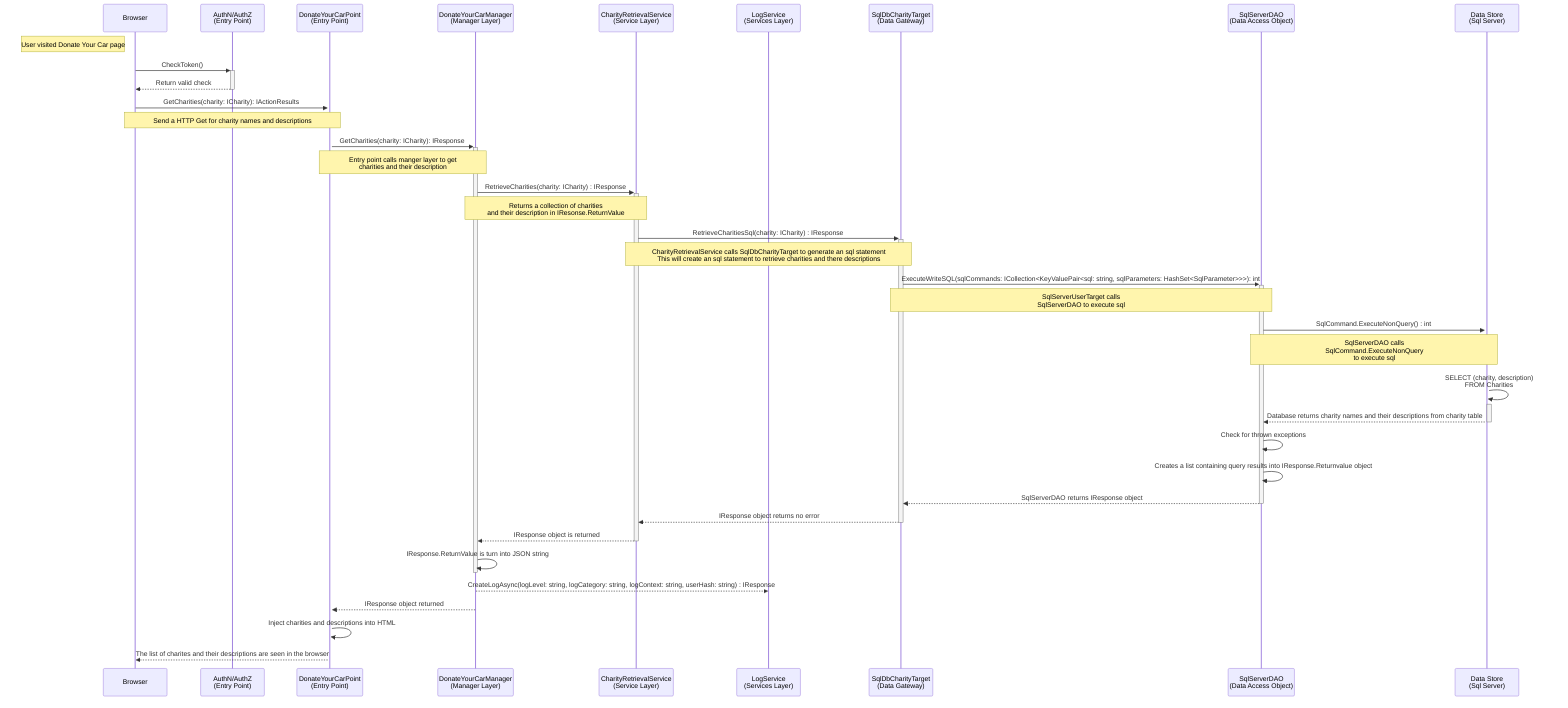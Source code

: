 sequenceDiagram
participant u as Browser
participant az as AuthN/AuthZ<br>(Entry Point)
participant e as DonateYourCarPoint<br>(Entry Point)
participant m as DonateYourCarManager<br>(Manager Layer)
participant s as CharityRetrievalService<br>(Service Layer)
participant ll as LogService<br>(Services Layer)
participant dt as SqlDbCharityTarget<br>(Data Gateway)
participant da as SqlServerDAO<br>(Data Access Object)
participant ds as Data Store<br>(Sql Server)
Note Left of u: User visited Donate Your Car page

u->>+az: CheckToken() 
az-->>-u: Return valid check

u->>+e: GetCharities(charity: ICharity): IActionResults
Note over u,e: Send a HTTP Get for charity names and descriptions

e->>+m: GetCharities(charity: ICharity): IResponse
Note over e,m: Entry point calls manger layer to get <br>charities and their description

m->>+s: RetrieveCharities(charity: ICharity) : IResponse
Note over m,s: Returns a collection of charities <br>and their description in IResonse.ReturnValue

s ->>+dt: RetrieveCharitiesSql(charity: ICharity) : IResponse
Note over s,dt: CharityRetrievalService calls SqlDbCharityTarget to generate an sql statement <br> This will create an sql statement to retrieve charities and there descriptions

dt ->>+da: ExecuteWriteSQL(sqlCommands: ICollection<KeyValuePair<sql: string, sqlParameters: HashSet<SqlParameter>>>): int
Note over dt,da: SqlServerUserTarget calls <br> SqlServerDAO to execute sql

da ->>+ds: SqlCommand.ExecuteNonQuery() : int
Note over da,ds: SqlServerDAO calls <br> SqlCommand.ExecuteNonQuery <br> to execute sql

ds ->>+ds: SELECT (charity, description) <br> FROM Charities

ds -->>-da: Database returns charity names and their descriptions from charity table

da ->>da: Check for thrown exceptions

da ->>da: Creates a list containing query results into IResponse.Returnvalue object

da -->>-dt: SqlServerDAO returns IResponse object

dt -->>-s: IResponse object returns no error

s -->>-m: IResponse object is returned

m ->>-m: IResponse.ReturnValue is turn into JSON string

m -->>ll: CreateLogAsync(logLevel: string, logCategory: string, logContext: string, userHash: string) : IResponse

m -->>e: IResponse object returned

e ->>+e: Inject charities and descriptions into HTML

e -->>u: The list of charites and their descriptions are seen in the browser